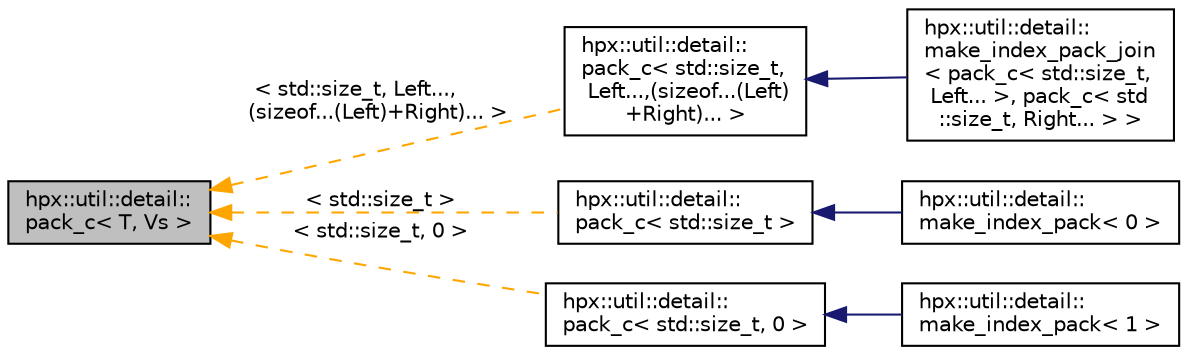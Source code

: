 digraph "hpx::util::detail::pack_c&lt; T, Vs &gt;"
{
  edge [fontname="Helvetica",fontsize="10",labelfontname="Helvetica",labelfontsize="10"];
  node [fontname="Helvetica",fontsize="10",shape=record];
  rankdir="LR";
  Node0 [label="hpx::util::detail::\lpack_c\< T, Vs \>",height=0.2,width=0.4,color="black", fillcolor="grey75", style="filled", fontcolor="black"];
  Node0 -> Node1 [dir="back",color="orange",fontsize="10",style="dashed",label=" \< std::size_t, Left...,\l(sizeof...(Left)+Right)... \>" ,fontname="Helvetica"];
  Node1 [label="hpx::util::detail::\lpack_c\< std::size_t,\l Left...,(sizeof...(Left)\l+Right)... \>",height=0.2,width=0.4,color="black", fillcolor="white", style="filled",URL="$d9/d74/structhpx_1_1util_1_1detail_1_1pack__c.html"];
  Node1 -> Node2 [dir="back",color="midnightblue",fontsize="10",style="solid",fontname="Helvetica"];
  Node2 [label="hpx::util::detail::\lmake_index_pack_join\l\< pack_c\< std::size_t,\l Left... \>, pack_c\< std\l::size_t, Right... \> \>",height=0.2,width=0.4,color="black", fillcolor="white", style="filled",URL="$d2/d78/structhpx_1_1util_1_1detail_1_1make__index__pack__join_3_01pack__c_3_01std_1_1size__t_00_01_left8be282a4378ad847415975f7dae111c0.html"];
  Node0 -> Node3 [dir="back",color="orange",fontsize="10",style="dashed",label=" \< std::size_t \>" ,fontname="Helvetica"];
  Node3 [label="hpx::util::detail::\lpack_c\< std::size_t \>",height=0.2,width=0.4,color="black", fillcolor="white", style="filled",URL="$d9/d74/structhpx_1_1util_1_1detail_1_1pack__c.html"];
  Node3 -> Node4 [dir="back",color="midnightblue",fontsize="10",style="solid",fontname="Helvetica"];
  Node4 [label="hpx::util::detail::\lmake_index_pack\< 0 \>",height=0.2,width=0.4,color="black", fillcolor="white", style="filled",URL="$d9/d05/structhpx_1_1util_1_1detail_1_1make__index__pack_3_010_01_4.html"];
  Node0 -> Node5 [dir="back",color="orange",fontsize="10",style="dashed",label=" \< std::size_t, 0 \>" ,fontname="Helvetica"];
  Node5 [label="hpx::util::detail::\lpack_c\< std::size_t, 0 \>",height=0.2,width=0.4,color="black", fillcolor="white", style="filled",URL="$d9/d74/structhpx_1_1util_1_1detail_1_1pack__c.html"];
  Node5 -> Node6 [dir="back",color="midnightblue",fontsize="10",style="solid",fontname="Helvetica"];
  Node6 [label="hpx::util::detail::\lmake_index_pack\< 1 \>",height=0.2,width=0.4,color="black", fillcolor="white", style="filled",URL="$d5/d07/structhpx_1_1util_1_1detail_1_1make__index__pack_3_011_01_4.html"];
}

